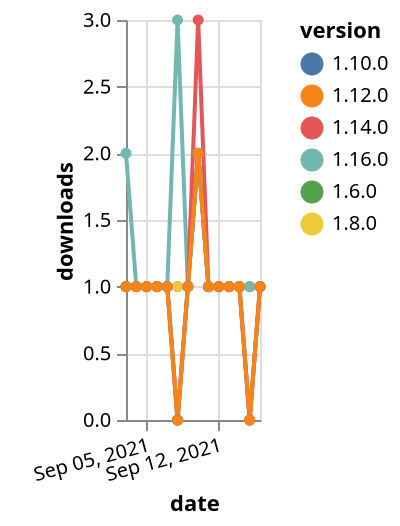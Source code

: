 {"$schema": "https://vega.github.io/schema/vega-lite/v5.json", "description": "A simple bar chart with embedded data.", "data": {"values": [{"date": "2021-09-03", "total": 241, "delta": 1, "version": "1.6.0"}, {"date": "2021-09-04", "total": 242, "delta": 1, "version": "1.6.0"}, {"date": "2021-09-05", "total": 243, "delta": 1, "version": "1.6.0"}, {"date": "2021-09-06", "total": 244, "delta": 1, "version": "1.6.0"}, {"date": "2021-09-07", "total": 245, "delta": 1, "version": "1.6.0"}, {"date": "2021-09-08", "total": 246, "delta": 1, "version": "1.6.0"}, {"date": "2021-09-09", "total": 247, "delta": 1, "version": "1.6.0"}, {"date": "2021-09-10", "total": 249, "delta": 2, "version": "1.6.0"}, {"date": "2021-09-11", "total": 250, "delta": 1, "version": "1.6.0"}, {"date": "2021-09-12", "total": 251, "delta": 1, "version": "1.6.0"}, {"date": "2021-09-13", "total": 252, "delta": 1, "version": "1.6.0"}, {"date": "2021-09-14", "total": 253, "delta": 1, "version": "1.6.0"}, {"date": "2021-09-15", "total": 254, "delta": 1, "version": "1.6.0"}, {"date": "2021-09-16", "total": 255, "delta": 1, "version": "1.6.0"}, {"date": "2021-09-03", "total": 193, "delta": 1, "version": "1.8.0"}, {"date": "2021-09-04", "total": 194, "delta": 1, "version": "1.8.0"}, {"date": "2021-09-05", "total": 195, "delta": 1, "version": "1.8.0"}, {"date": "2021-09-06", "total": 196, "delta": 1, "version": "1.8.0"}, {"date": "2021-09-07", "total": 197, "delta": 1, "version": "1.8.0"}, {"date": "2021-09-08", "total": 198, "delta": 1, "version": "1.8.0"}, {"date": "2021-09-09", "total": 199, "delta": 1, "version": "1.8.0"}, {"date": "2021-09-10", "total": 201, "delta": 2, "version": "1.8.0"}, {"date": "2021-09-11", "total": 202, "delta": 1, "version": "1.8.0"}, {"date": "2021-09-12", "total": 203, "delta": 1, "version": "1.8.0"}, {"date": "2021-09-13", "total": 204, "delta": 1, "version": "1.8.0"}, {"date": "2021-09-14", "total": 205, "delta": 1, "version": "1.8.0"}, {"date": "2021-09-15", "total": 206, "delta": 1, "version": "1.8.0"}, {"date": "2021-09-16", "total": 207, "delta": 1, "version": "1.8.0"}, {"date": "2021-09-03", "total": 191, "delta": 1, "version": "1.10.0"}, {"date": "2021-09-04", "total": 192, "delta": 1, "version": "1.10.0"}, {"date": "2021-09-05", "total": 193, "delta": 1, "version": "1.10.0"}, {"date": "2021-09-06", "total": 194, "delta": 1, "version": "1.10.0"}, {"date": "2021-09-07", "total": 195, "delta": 1, "version": "1.10.0"}, {"date": "2021-09-08", "total": 195, "delta": 0, "version": "1.10.0"}, {"date": "2021-09-09", "total": 196, "delta": 1, "version": "1.10.0"}, {"date": "2021-09-10", "total": 198, "delta": 2, "version": "1.10.0"}, {"date": "2021-09-11", "total": 199, "delta": 1, "version": "1.10.0"}, {"date": "2021-09-12", "total": 200, "delta": 1, "version": "1.10.0"}, {"date": "2021-09-13", "total": 201, "delta": 1, "version": "1.10.0"}, {"date": "2021-09-14", "total": 202, "delta": 1, "version": "1.10.0"}, {"date": "2021-09-15", "total": 202, "delta": 0, "version": "1.10.0"}, {"date": "2021-09-16", "total": 203, "delta": 1, "version": "1.10.0"}, {"date": "2021-09-03", "total": 122, "delta": 2, "version": "1.16.0"}, {"date": "2021-09-04", "total": 123, "delta": 1, "version": "1.16.0"}, {"date": "2021-09-05", "total": 124, "delta": 1, "version": "1.16.0"}, {"date": "2021-09-06", "total": 125, "delta": 1, "version": "1.16.0"}, {"date": "2021-09-07", "total": 126, "delta": 1, "version": "1.16.0"}, {"date": "2021-09-08", "total": 129, "delta": 3, "version": "1.16.0"}, {"date": "2021-09-09", "total": 130, "delta": 1, "version": "1.16.0"}, {"date": "2021-09-10", "total": 132, "delta": 2, "version": "1.16.0"}, {"date": "2021-09-11", "total": 133, "delta": 1, "version": "1.16.0"}, {"date": "2021-09-12", "total": 134, "delta": 1, "version": "1.16.0"}, {"date": "2021-09-13", "total": 135, "delta": 1, "version": "1.16.0"}, {"date": "2021-09-14", "total": 136, "delta": 1, "version": "1.16.0"}, {"date": "2021-09-15", "total": 137, "delta": 1, "version": "1.16.0"}, {"date": "2021-09-16", "total": 138, "delta": 1, "version": "1.16.0"}, {"date": "2021-09-03", "total": 193, "delta": 1, "version": "1.14.0"}, {"date": "2021-09-04", "total": 194, "delta": 1, "version": "1.14.0"}, {"date": "2021-09-05", "total": 195, "delta": 1, "version": "1.14.0"}, {"date": "2021-09-06", "total": 196, "delta": 1, "version": "1.14.0"}, {"date": "2021-09-07", "total": 197, "delta": 1, "version": "1.14.0"}, {"date": "2021-09-08", "total": 197, "delta": 0, "version": "1.14.0"}, {"date": "2021-09-09", "total": 198, "delta": 1, "version": "1.14.0"}, {"date": "2021-09-10", "total": 201, "delta": 3, "version": "1.14.0"}, {"date": "2021-09-11", "total": 202, "delta": 1, "version": "1.14.0"}, {"date": "2021-09-12", "total": 203, "delta": 1, "version": "1.14.0"}, {"date": "2021-09-13", "total": 204, "delta": 1, "version": "1.14.0"}, {"date": "2021-09-14", "total": 205, "delta": 1, "version": "1.14.0"}, {"date": "2021-09-15", "total": 205, "delta": 0, "version": "1.14.0"}, {"date": "2021-09-16", "total": 206, "delta": 1, "version": "1.14.0"}, {"date": "2021-09-03", "total": 166, "delta": 1, "version": "1.12.0"}, {"date": "2021-09-04", "total": 167, "delta": 1, "version": "1.12.0"}, {"date": "2021-09-05", "total": 168, "delta": 1, "version": "1.12.0"}, {"date": "2021-09-06", "total": 169, "delta": 1, "version": "1.12.0"}, {"date": "2021-09-07", "total": 170, "delta": 1, "version": "1.12.0"}, {"date": "2021-09-08", "total": 170, "delta": 0, "version": "1.12.0"}, {"date": "2021-09-09", "total": 171, "delta": 1, "version": "1.12.0"}, {"date": "2021-09-10", "total": 173, "delta": 2, "version": "1.12.0"}, {"date": "2021-09-11", "total": 174, "delta": 1, "version": "1.12.0"}, {"date": "2021-09-12", "total": 175, "delta": 1, "version": "1.12.0"}, {"date": "2021-09-13", "total": 176, "delta": 1, "version": "1.12.0"}, {"date": "2021-09-14", "total": 177, "delta": 1, "version": "1.12.0"}, {"date": "2021-09-15", "total": 177, "delta": 0, "version": "1.12.0"}, {"date": "2021-09-16", "total": 178, "delta": 1, "version": "1.12.0"}]}, "width": "container", "mark": {"type": "line", "point": {"filled": true}}, "encoding": {"x": {"field": "date", "type": "temporal", "timeUnit": "yearmonthdate", "title": "date", "axis": {"labelAngle": -15}}, "y": {"field": "delta", "type": "quantitative", "title": "downloads"}, "color": {"field": "version", "type": "nominal"}, "tooltip": {"field": "delta"}}}